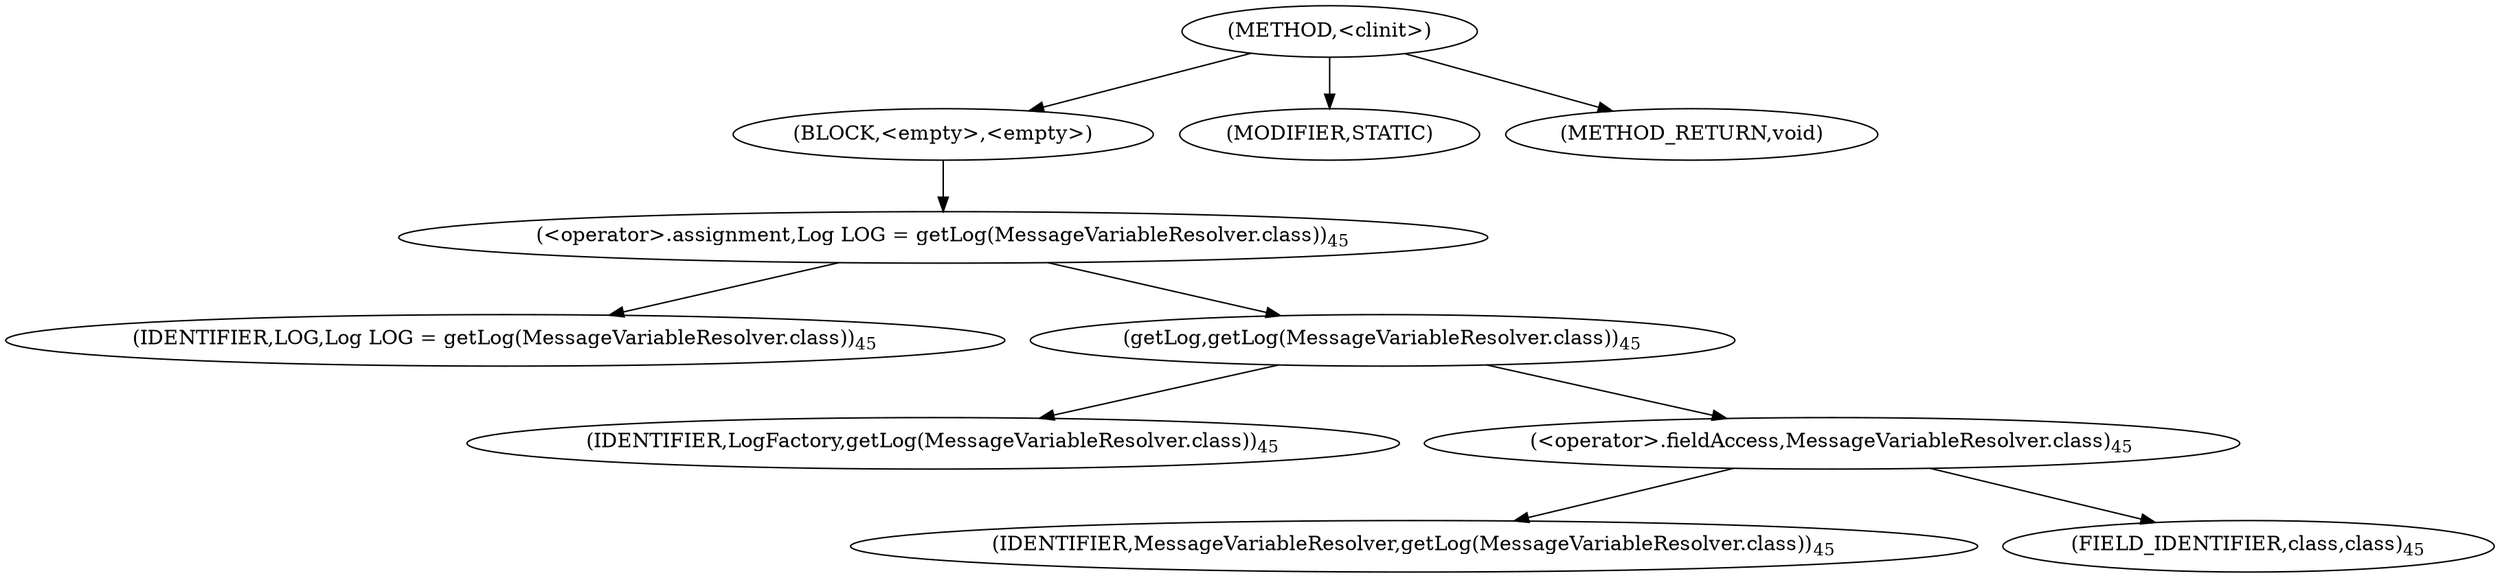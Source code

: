 digraph "&lt;clinit&gt;" {  
"264" [label = <(METHOD,&lt;clinit&gt;)> ]
"265" [label = <(BLOCK,&lt;empty&gt;,&lt;empty&gt;)> ]
"266" [label = <(&lt;operator&gt;.assignment,Log LOG = getLog(MessageVariableResolver.class))<SUB>45</SUB>> ]
"267" [label = <(IDENTIFIER,LOG,Log LOG = getLog(MessageVariableResolver.class))<SUB>45</SUB>> ]
"268" [label = <(getLog,getLog(MessageVariableResolver.class))<SUB>45</SUB>> ]
"269" [label = <(IDENTIFIER,LogFactory,getLog(MessageVariableResolver.class))<SUB>45</SUB>> ]
"270" [label = <(&lt;operator&gt;.fieldAccess,MessageVariableResolver.class)<SUB>45</SUB>> ]
"271" [label = <(IDENTIFIER,MessageVariableResolver,getLog(MessageVariableResolver.class))<SUB>45</SUB>> ]
"272" [label = <(FIELD_IDENTIFIER,class,class)<SUB>45</SUB>> ]
"273" [label = <(MODIFIER,STATIC)> ]
"274" [label = <(METHOD_RETURN,void)> ]
  "264" -> "265" 
  "264" -> "273" 
  "264" -> "274" 
  "265" -> "266" 
  "266" -> "267" 
  "266" -> "268" 
  "268" -> "269" 
  "268" -> "270" 
  "270" -> "271" 
  "270" -> "272" 
}
